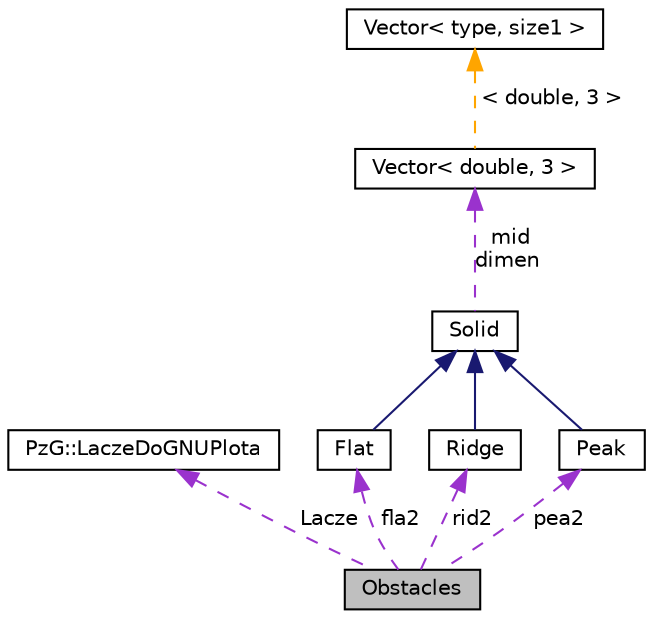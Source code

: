 digraph "Obstacles"
{
 // LATEX_PDF_SIZE
  edge [fontname="Helvetica",fontsize="10",labelfontname="Helvetica",labelfontsize="10"];
  node [fontname="Helvetica",fontsize="10",shape=record];
  Node1 [label="Obstacles",height=0.2,width=0.4,color="black", fillcolor="grey75", style="filled", fontcolor="black",tooltip=" "];
  Node2 -> Node1 [dir="back",color="darkorchid3",fontsize="10",style="dashed",label=" Lacze" ,fontname="Helvetica"];
  Node2 [label="PzG::LaczeDoGNUPlota",height=0.2,width=0.4,color="black", fillcolor="white", style="filled",URL="$class_pz_g_1_1_lacze_do_g_n_u_plota.html",tooltip="Klasa realizuje interfejs do programu GNUPlot."];
  Node3 -> Node1 [dir="back",color="darkorchid3",fontsize="10",style="dashed",label=" fla2" ,fontname="Helvetica"];
  Node3 [label="Flat",height=0.2,width=0.4,color="black", fillcolor="white", style="filled",URL="$class_flat.html",tooltip=" "];
  Node4 -> Node3 [dir="back",color="midnightblue",fontsize="10",style="solid",fontname="Helvetica"];
  Node4 [label="Solid",height=0.2,width=0.4,color="black", fillcolor="white", style="filled",URL="$class_solid.html",tooltip=" "];
  Node5 -> Node4 [dir="back",color="darkorchid3",fontsize="10",style="dashed",label=" mid\ndimen" ,fontname="Helvetica"];
  Node5 [label="Vector\< double, 3 \>",height=0.2,width=0.4,color="black", fillcolor="white", style="filled",URL="$class_vector.html",tooltip=" "];
  Node6 -> Node5 [dir="back",color="orange",fontsize="10",style="dashed",label=" \< double, 3 \>" ,fontname="Helvetica"];
  Node6 [label="Vector\< type, size1 \>",height=0.2,width=0.4,color="black", fillcolor="white", style="filled",URL="$class_vector.html",tooltip=" "];
  Node7 -> Node1 [dir="back",color="darkorchid3",fontsize="10",style="dashed",label=" rid2" ,fontname="Helvetica"];
  Node7 [label="Ridge",height=0.2,width=0.4,color="black", fillcolor="white", style="filled",URL="$class_ridge.html",tooltip=" "];
  Node4 -> Node7 [dir="back",color="midnightblue",fontsize="10",style="solid",fontname="Helvetica"];
  Node8 -> Node1 [dir="back",color="darkorchid3",fontsize="10",style="dashed",label=" pea2" ,fontname="Helvetica"];
  Node8 [label="Peak",height=0.2,width=0.4,color="black", fillcolor="white", style="filled",URL="$class_peak.html",tooltip=" "];
  Node4 -> Node8 [dir="back",color="midnightblue",fontsize="10",style="solid",fontname="Helvetica"];
}
